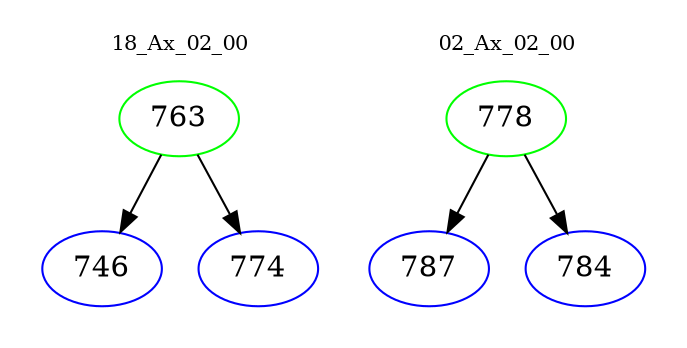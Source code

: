 digraph{
subgraph cluster_0 {
color = white
label = "18_Ax_02_00";
fontsize=10;
T0_763 [label="763", color="green"]
T0_763 -> T0_746 [color="black"]
T0_746 [label="746", color="blue"]
T0_763 -> T0_774 [color="black"]
T0_774 [label="774", color="blue"]
}
subgraph cluster_1 {
color = white
label = "02_Ax_02_00";
fontsize=10;
T1_778 [label="778", color="green"]
T1_778 -> T1_787 [color="black"]
T1_787 [label="787", color="blue"]
T1_778 -> T1_784 [color="black"]
T1_784 [label="784", color="blue"]
}
}
